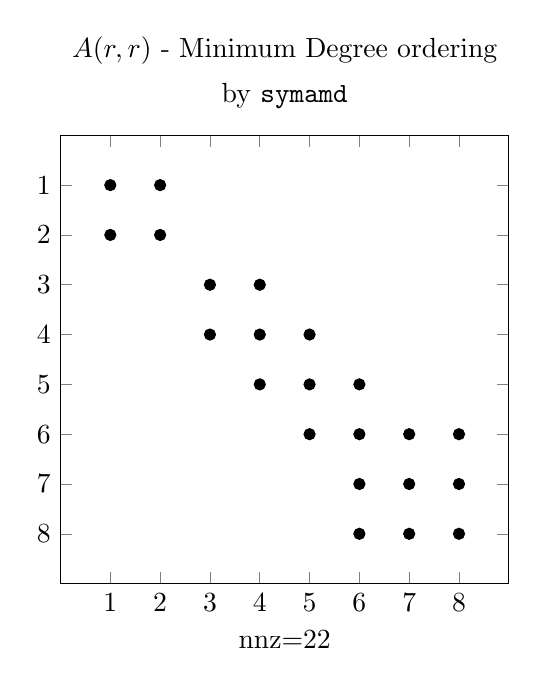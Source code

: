 \begin{tikzpicture}
    \begin{axis}
        [   unit vector ratio* = 1 1 1
        ,   y dir = reverse
        ,   xmin = 0
        ,   ymin = 0
        ,   xmax = 9
        ,   ymax = 9
        ,   xlabel = {nnz=22}
        ,   xtick = {1,2,3,4,5,6,7,8}
        ,   ytick = {1,2,3,4,5,6,7,8}
        ,   title style = {align = center}
        ,   title = {$A(r,r)$ - Minimum Degree ordering\\[1ex]by \texttt{symamd}}
        ]
        \addplot[only marks] coordinates
        {   (1,1)(1,2)
            (2,1)(2,2)
            (3,3)(3,4)
            (4,3)(4,4)(4,5)
            (5,4)(5,5)(5,6)
            (6,5)(6,6)(6,7)(6,8)
            (7,6)(7,7)(7,8)
            (8,6)(8,7)(8,8)
        };
    \end{axis}
\end{tikzpicture}
